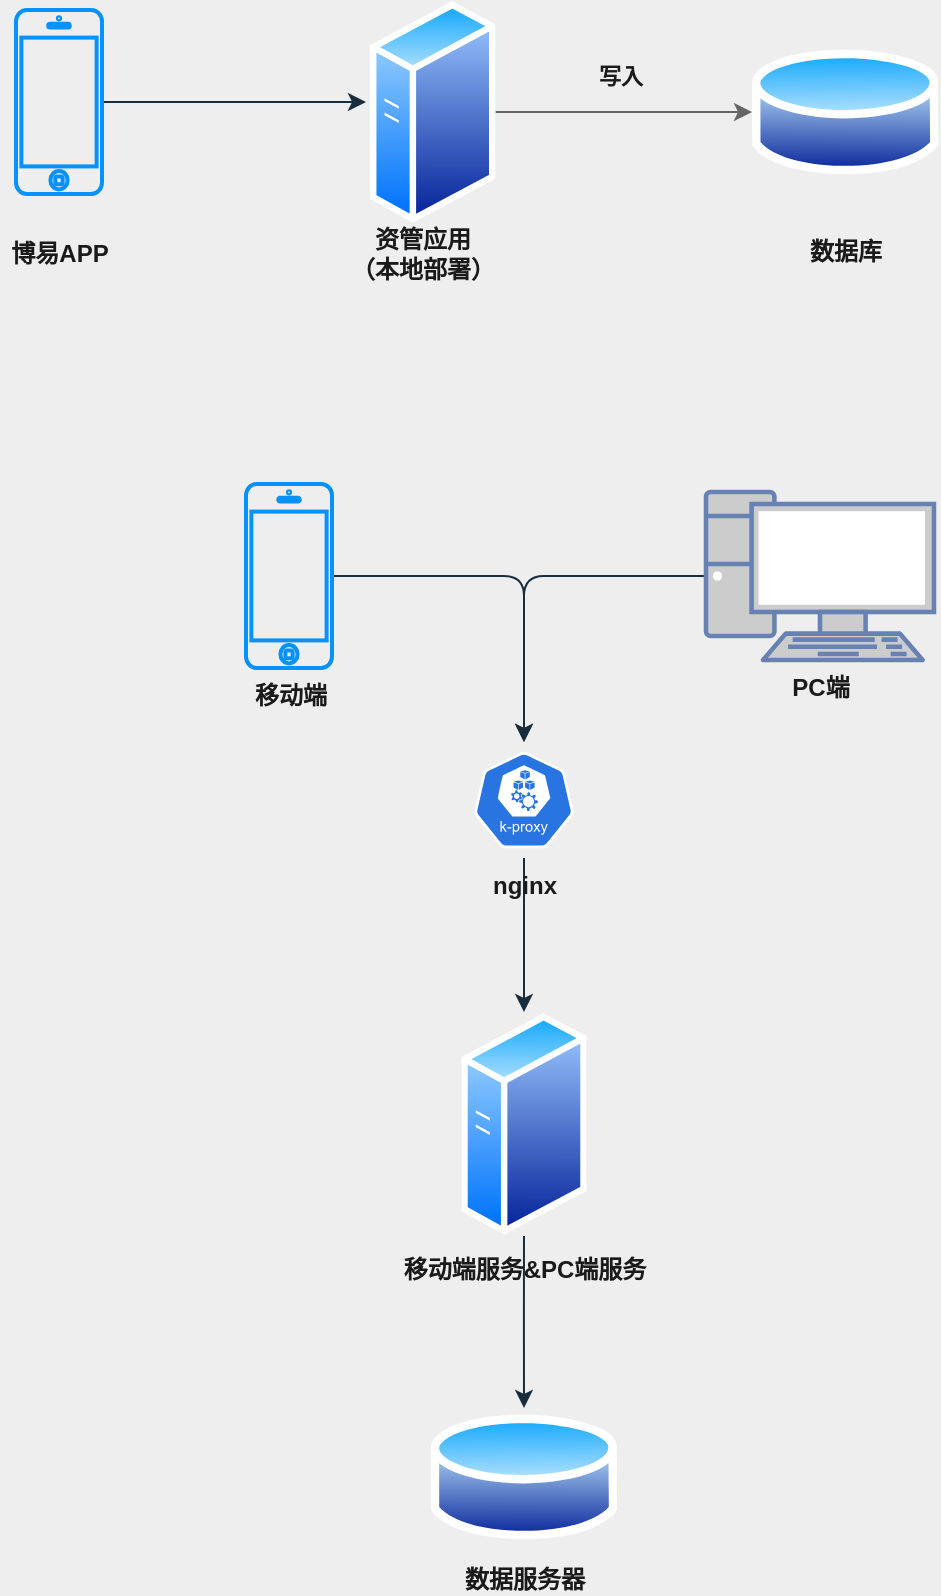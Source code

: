 <mxfile version="18.0.5" type="github">
  <diagram id="eCozaD6dcHWi1UeDkc9o" name="第 1 页">
    <mxGraphModel dx="1422" dy="762" grid="0" gridSize="10" guides="1" tooltips="1" connect="1" arrows="1" fold="1" page="1" pageScale="1" pageWidth="827" pageHeight="1169" background="#EEEEEE" math="0" shadow="0">
      <root>
        <mxCell id="0" />
        <mxCell id="1" parent="0" />
        <mxCell id="lf-6dnL8f58IvJTU5W-v-4" style="edgeStyle=orthogonalEdgeStyle;curved=0;rounded=1;sketch=0;orthogonalLoop=1;jettySize=auto;html=1;fontColor=#1A1A1A;strokeColor=#182E3E;fontStyle=1" edge="1" parent="1" source="lf-6dnL8f58IvJTU5W-v-1">
          <mxGeometry relative="1" as="geometry">
            <mxPoint x="263" y="285" as="targetPoint" />
          </mxGeometry>
        </mxCell>
        <mxCell id="lf-6dnL8f58IvJTU5W-v-1" value="" style="html=1;verticalLabelPosition=bottom;labelBackgroundColor=#ffffff;verticalAlign=top;shadow=0;dashed=0;strokeWidth=2;shape=mxgraph.ios7.misc.iphone;strokeColor=#0791FA;rounded=0;sketch=0;fontColor=#1A1A1A;fillColor=none;fontStyle=1" vertex="1" parent="1">
          <mxGeometry x="88" y="239" width="43" height="92" as="geometry" />
        </mxCell>
        <mxCell id="lf-6dnL8f58IvJTU5W-v-2" value="博易APP" style="text;html=1;strokeColor=none;fillColor=none;align=center;verticalAlign=middle;whiteSpace=wrap;rounded=0;sketch=0;fontColor=#1A1A1A;fontStyle=1" vertex="1" parent="1">
          <mxGeometry x="80" y="346" width="60" height="30" as="geometry" />
        </mxCell>
        <mxCell id="lf-6dnL8f58IvJTU5W-v-8" value="写入" style="edgeStyle=orthogonalEdgeStyle;curved=0;rounded=1;sketch=0;orthogonalLoop=1;jettySize=auto;html=1;fontColor=#1A1A1A;fillColor=#f5f5f5;strokeColor=#666666;labelBackgroundColor=none;fontStyle=1" edge="1" parent="1" source="lf-6dnL8f58IvJTU5W-v-5" target="lf-6dnL8f58IvJTU5W-v-7">
          <mxGeometry x="-0.029" y="18" relative="1" as="geometry">
            <mxPoint as="offset" />
          </mxGeometry>
        </mxCell>
        <mxCell id="lf-6dnL8f58IvJTU5W-v-5" value="" style="aspect=fixed;perimeter=ellipsePerimeter;html=1;align=center;shadow=0;dashed=0;spacingTop=3;image;image=img/lib/active_directory/generic_server.svg;rounded=0;sketch=0;fontColor=#1A1A1A;strokeColor=#0791FA;strokeWidth=2;fillColor=none;fontStyle=1" vertex="1" parent="1">
          <mxGeometry x="265" y="234" width="62.72" height="112" as="geometry" />
        </mxCell>
        <mxCell id="lf-6dnL8f58IvJTU5W-v-6" value="资管应用&lt;br&gt;（本地部署）" style="text;html=1;strokeColor=none;fillColor=none;align=center;verticalAlign=middle;whiteSpace=wrap;rounded=0;sketch=0;fontColor=#1A1A1A;fontStyle=1" vertex="1" parent="1">
          <mxGeometry x="246" y="346" width="91" height="29" as="geometry" />
        </mxCell>
        <mxCell id="lf-6dnL8f58IvJTU5W-v-7" value="" style="aspect=fixed;perimeter=ellipsePerimeter;html=1;align=center;shadow=0;dashed=0;spacingTop=3;image;image=img/lib/active_directory/database.svg;rounded=0;sketch=0;fontColor=#1A1A1A;strokeColor=#0791FA;strokeWidth=2;fillColor=none;fontStyle=1" vertex="1" parent="1">
          <mxGeometry x="456" y="255.5" width="93.24" height="69" as="geometry" />
        </mxCell>
        <mxCell id="lf-6dnL8f58IvJTU5W-v-9" value="数据库" style="text;html=1;strokeColor=none;fillColor=none;align=center;verticalAlign=middle;whiteSpace=wrap;rounded=0;sketch=0;fontColor=#1A1A1A;fontStyle=1" vertex="1" parent="1">
          <mxGeometry x="473" y="345" width="60" height="30" as="geometry" />
        </mxCell>
        <mxCell id="lf-6dnL8f58IvJTU5W-v-20" style="edgeStyle=orthogonalEdgeStyle;curved=0;rounded=1;sketch=0;orthogonalLoop=1;jettySize=auto;html=1;labelBackgroundColor=none;fontColor=#1A1A1A;strokeColor=#182E3E;" edge="1" parent="1" source="lf-6dnL8f58IvJTU5W-v-11" target="lf-6dnL8f58IvJTU5W-v-19">
          <mxGeometry relative="1" as="geometry" />
        </mxCell>
        <mxCell id="lf-6dnL8f58IvJTU5W-v-11" value="移动端服务&amp;amp;PC端服务" style="aspect=fixed;perimeter=ellipsePerimeter;html=1;align=center;shadow=0;dashed=0;spacingTop=3;image;image=img/lib/active_directory/generic_server.svg;rounded=0;sketch=0;fontColor=#1A1A1A;strokeColor=#0791FA;strokeWidth=2;fillColor=none;fontStyle=1;labelBackgroundColor=none;" vertex="1" parent="1">
          <mxGeometry x="310.64" y="740" width="62.72" height="112" as="geometry" />
        </mxCell>
        <mxCell id="lf-6dnL8f58IvJTU5W-v-16" style="edgeStyle=orthogonalEdgeStyle;curved=0;rounded=1;sketch=0;orthogonalLoop=1;jettySize=auto;html=1;entryX=0.5;entryY=0;entryDx=0;entryDy=0;entryPerimeter=0;labelBackgroundColor=none;fontColor=#1A1A1A;strokeColor=#182E3E;fontStyle=1" edge="1" parent="1" source="lf-6dnL8f58IvJTU5W-v-13" target="lf-6dnL8f58IvJTU5W-v-15">
          <mxGeometry relative="1" as="geometry" />
        </mxCell>
        <mxCell id="lf-6dnL8f58IvJTU5W-v-13" value="移动端" style="html=1;verticalLabelPosition=bottom;labelBackgroundColor=none;verticalAlign=top;shadow=0;dashed=0;strokeWidth=2;shape=mxgraph.ios7.misc.iphone;strokeColor=#0791FA;rounded=0;sketch=0;fontColor=#1A1A1A;fillColor=none;fontStyle=1" vertex="1" parent="1">
          <mxGeometry x="203" y="476" width="43" height="92" as="geometry" />
        </mxCell>
        <mxCell id="lf-6dnL8f58IvJTU5W-v-17" style="edgeStyle=orthogonalEdgeStyle;curved=0;rounded=1;sketch=0;orthogonalLoop=1;jettySize=auto;html=1;entryX=0.5;entryY=0;entryDx=0;entryDy=0;entryPerimeter=0;labelBackgroundColor=none;fontColor=#1A1A1A;strokeColor=#182E3E;fontStyle=1" edge="1" parent="1" source="lf-6dnL8f58IvJTU5W-v-14" target="lf-6dnL8f58IvJTU5W-v-15">
          <mxGeometry relative="1" as="geometry" />
        </mxCell>
        <mxCell id="lf-6dnL8f58IvJTU5W-v-14" value="PC端" style="fontColor=#1A1A1A;verticalAlign=top;verticalLabelPosition=bottom;labelPosition=center;align=center;html=1;outlineConnect=0;fillColor=#CCCCCC;strokeColor=#6881B3;gradientColor=none;gradientDirection=north;strokeWidth=2;shape=mxgraph.networks.pc;rounded=0;sketch=0;fontStyle=1;labelBackgroundColor=none;" vertex="1" parent="1">
          <mxGeometry x="433" y="480" width="114" height="84" as="geometry" />
        </mxCell>
        <mxCell id="lf-6dnL8f58IvJTU5W-v-18" style="edgeStyle=orthogonalEdgeStyle;curved=0;rounded=1;sketch=0;orthogonalLoop=1;jettySize=auto;html=1;labelBackgroundColor=none;fontColor=#1A1A1A;strokeColor=#182E3E;fontStyle=1" edge="1" parent="1" source="lf-6dnL8f58IvJTU5W-v-15" target="lf-6dnL8f58IvJTU5W-v-11">
          <mxGeometry relative="1" as="geometry" />
        </mxCell>
        <mxCell id="lf-6dnL8f58IvJTU5W-v-15" value="&lt;br&gt;&lt;br&gt;&lt;br&gt;&lt;br&gt;&lt;br&gt;&lt;br&gt;nginx" style="sketch=0;html=1;dashed=0;whitespace=wrap;fillColor=#2875E2;strokeColor=#ffffff;points=[[0.005,0.63,0],[0.1,0.2,0],[0.9,0.2,0],[0.5,0,0],[0.995,0.63,0],[0.72,0.99,0],[0.5,1,0],[0.28,0.99,0]];shape=mxgraph.kubernetes.icon;prIcon=k_proxy;rounded=0;fontColor=#1A1A1A;fontStyle=1;labelBackgroundColor=none;" vertex="1" parent="1">
          <mxGeometry x="317" y="605" width="50" height="58" as="geometry" />
        </mxCell>
        <mxCell id="lf-6dnL8f58IvJTU5W-v-19" value="数据服务器" style="aspect=fixed;perimeter=ellipsePerimeter;html=1;align=center;shadow=0;dashed=0;spacingTop=3;image;image=img/lib/active_directory/database.svg;rounded=0;sketch=0;fontColor=#1A1A1A;strokeColor=#0791FA;strokeWidth=2;fillColor=none;fontStyle=1;labelBackgroundColor=none;" vertex="1" parent="1">
          <mxGeometry x="295.38" y="938" width="93.24" height="69" as="geometry" />
        </mxCell>
      </root>
    </mxGraphModel>
  </diagram>
</mxfile>
